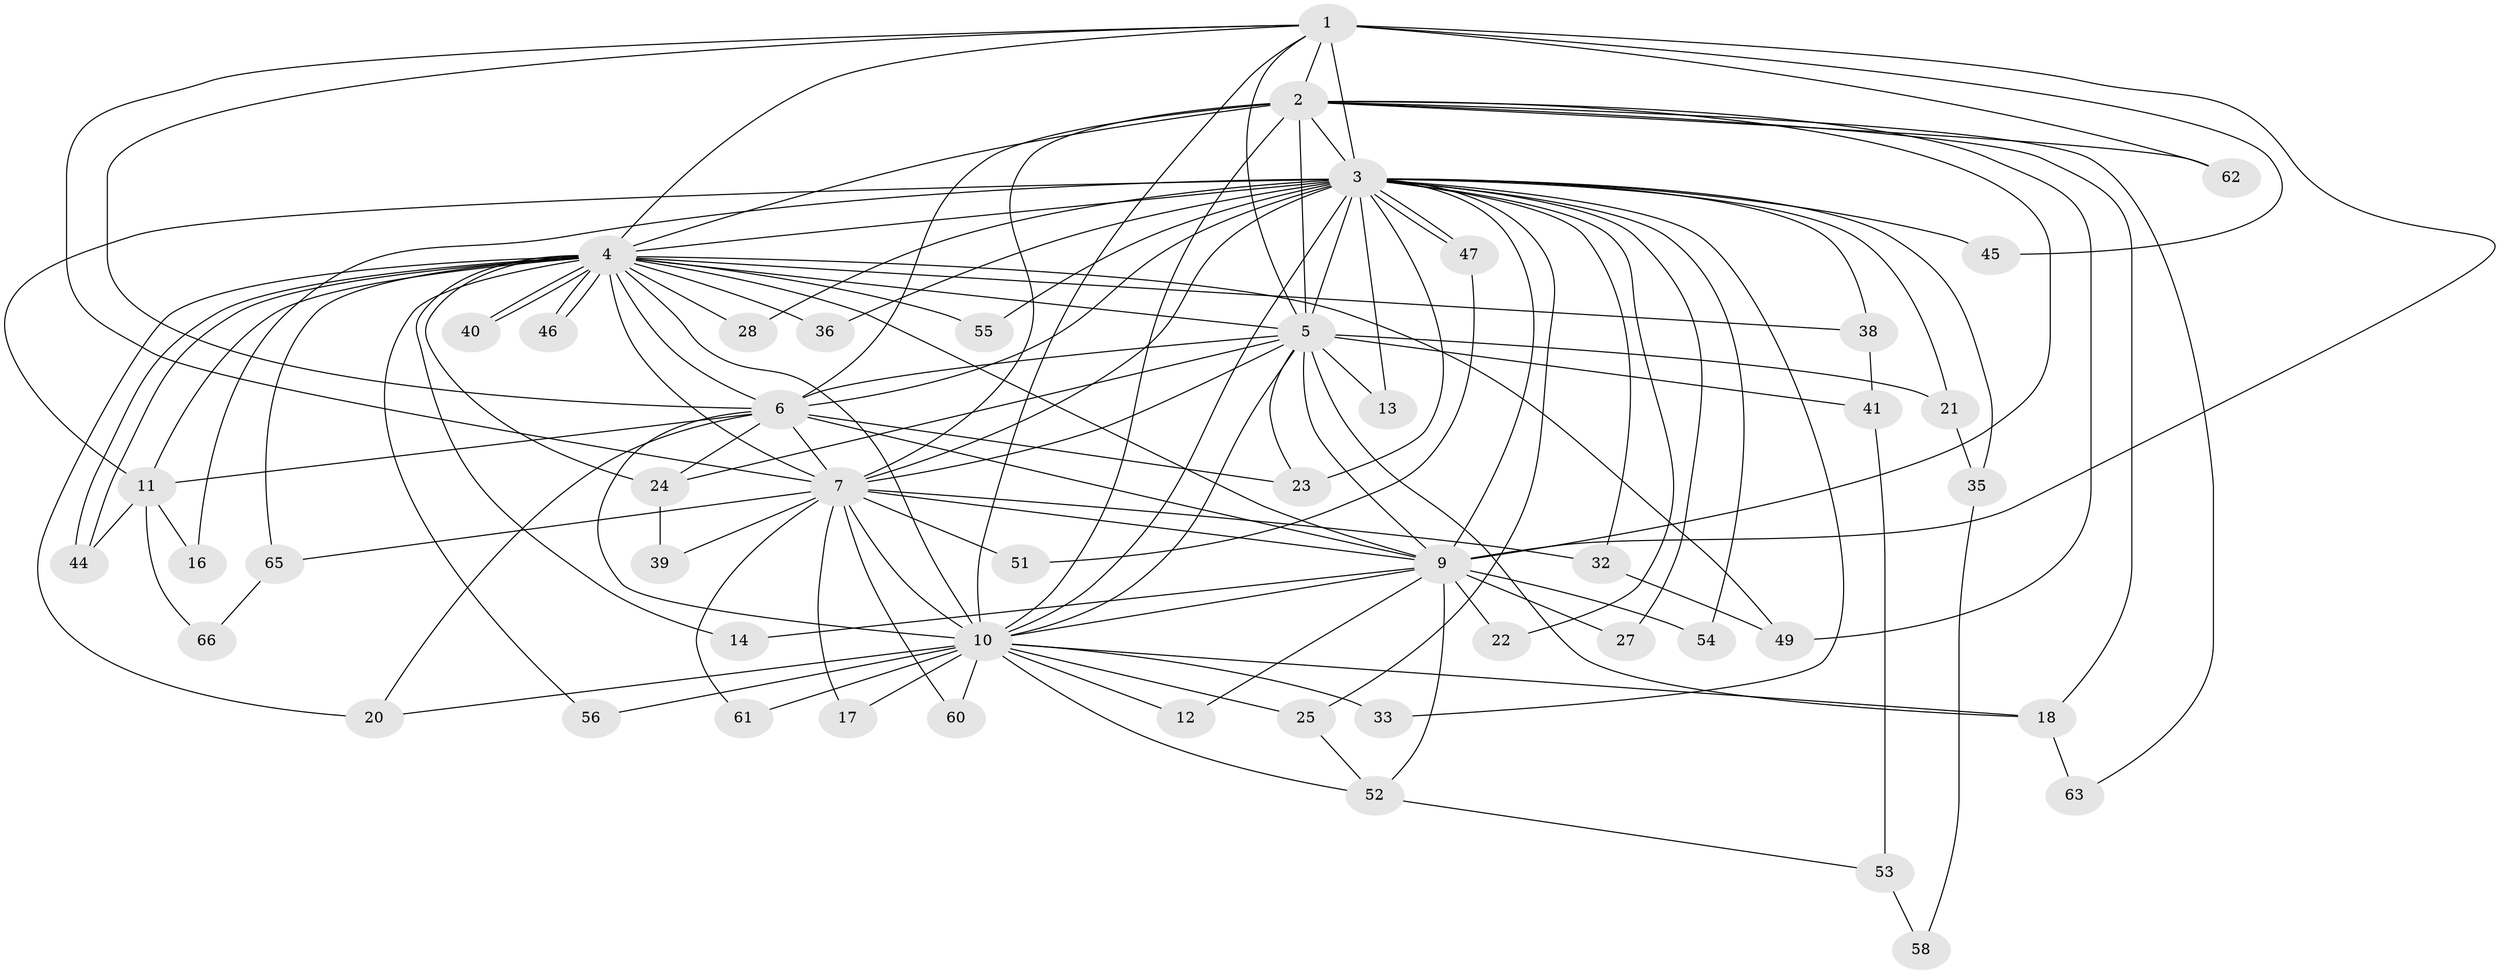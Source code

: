 // original degree distribution, {10: 0.014925373134328358, 13: 0.014925373134328358, 19: 0.029850746268656716, 29: 0.014925373134328358, 15: 0.014925373134328358, 14: 0.014925373134328358, 17: 0.014925373134328358, 22: 0.014925373134328358, 16: 0.014925373134328358, 6: 0.014925373134328358, 2: 0.5223880597014925, 4: 0.07462686567164178, 3: 0.23880597014925373}
// Generated by graph-tools (version 1.1) at 2025/41/03/06/25 10:41:34]
// undirected, 50 vertices, 126 edges
graph export_dot {
graph [start="1"]
  node [color=gray90,style=filled];
  1 [super="+15"];
  2 [super="+34"];
  3 [super="+8"];
  4 [super="+31"];
  5 [super="+50"];
  6 [super="+30"];
  7 [super="+59"];
  9 [super="+19"];
  10 [super="+43"];
  11 [super="+67"];
  12;
  13;
  14;
  16;
  17;
  18 [super="+29"];
  20 [super="+42"];
  21;
  22;
  23 [super="+48"];
  24 [super="+26"];
  25;
  27;
  28;
  32;
  33;
  35 [super="+37"];
  36;
  38;
  39;
  40;
  41;
  44;
  45;
  46;
  47;
  49 [super="+64"];
  51;
  52 [super="+57"];
  53;
  54;
  55;
  56;
  58;
  60;
  61;
  62;
  63;
  65;
  66;
  1 -- 2;
  1 -- 3 [weight=3];
  1 -- 4;
  1 -- 5;
  1 -- 6;
  1 -- 7;
  1 -- 9;
  1 -- 10;
  1 -- 45;
  1 -- 62;
  2 -- 3 [weight=2];
  2 -- 4;
  2 -- 5;
  2 -- 6 [weight=2];
  2 -- 7;
  2 -- 9;
  2 -- 10;
  2 -- 18;
  2 -- 62;
  2 -- 63;
  2 -- 49;
  3 -- 4 [weight=2];
  3 -- 5 [weight=2];
  3 -- 6 [weight=2];
  3 -- 7 [weight=2];
  3 -- 9 [weight=3];
  3 -- 10 [weight=2];
  3 -- 16;
  3 -- 22;
  3 -- 27;
  3 -- 28;
  3 -- 32;
  3 -- 33;
  3 -- 47;
  3 -- 47;
  3 -- 11;
  3 -- 13;
  3 -- 21;
  3 -- 25;
  3 -- 35 [weight=2];
  3 -- 36;
  3 -- 38;
  3 -- 45;
  3 -- 54;
  3 -- 55;
  3 -- 23;
  4 -- 5;
  4 -- 6;
  4 -- 7 [weight=2];
  4 -- 9;
  4 -- 10 [weight=2];
  4 -- 11;
  4 -- 14;
  4 -- 20;
  4 -- 28;
  4 -- 36;
  4 -- 38;
  4 -- 40;
  4 -- 40;
  4 -- 44;
  4 -- 44;
  4 -- 46;
  4 -- 46;
  4 -- 49;
  4 -- 55;
  4 -- 56;
  4 -- 65;
  4 -- 24 [weight=2];
  5 -- 6;
  5 -- 7;
  5 -- 9;
  5 -- 10;
  5 -- 13;
  5 -- 23;
  5 -- 24;
  5 -- 41;
  5 -- 21;
  5 -- 18;
  6 -- 7;
  6 -- 9;
  6 -- 10;
  6 -- 20;
  6 -- 23;
  6 -- 24;
  6 -- 11;
  7 -- 9;
  7 -- 10;
  7 -- 17;
  7 -- 32;
  7 -- 39;
  7 -- 51;
  7 -- 60;
  7 -- 61;
  7 -- 65;
  9 -- 10;
  9 -- 12;
  9 -- 14;
  9 -- 22;
  9 -- 27;
  9 -- 54;
  9 -- 52;
  10 -- 12;
  10 -- 17;
  10 -- 18;
  10 -- 25;
  10 -- 33;
  10 -- 52;
  10 -- 56;
  10 -- 61;
  10 -- 60;
  10 -- 20;
  11 -- 16;
  11 -- 66;
  11 -- 44;
  18 -- 63;
  21 -- 35;
  24 -- 39;
  25 -- 52;
  32 -- 49;
  35 -- 58;
  38 -- 41;
  41 -- 53;
  47 -- 51;
  52 -- 53;
  53 -- 58;
  65 -- 66;
}
